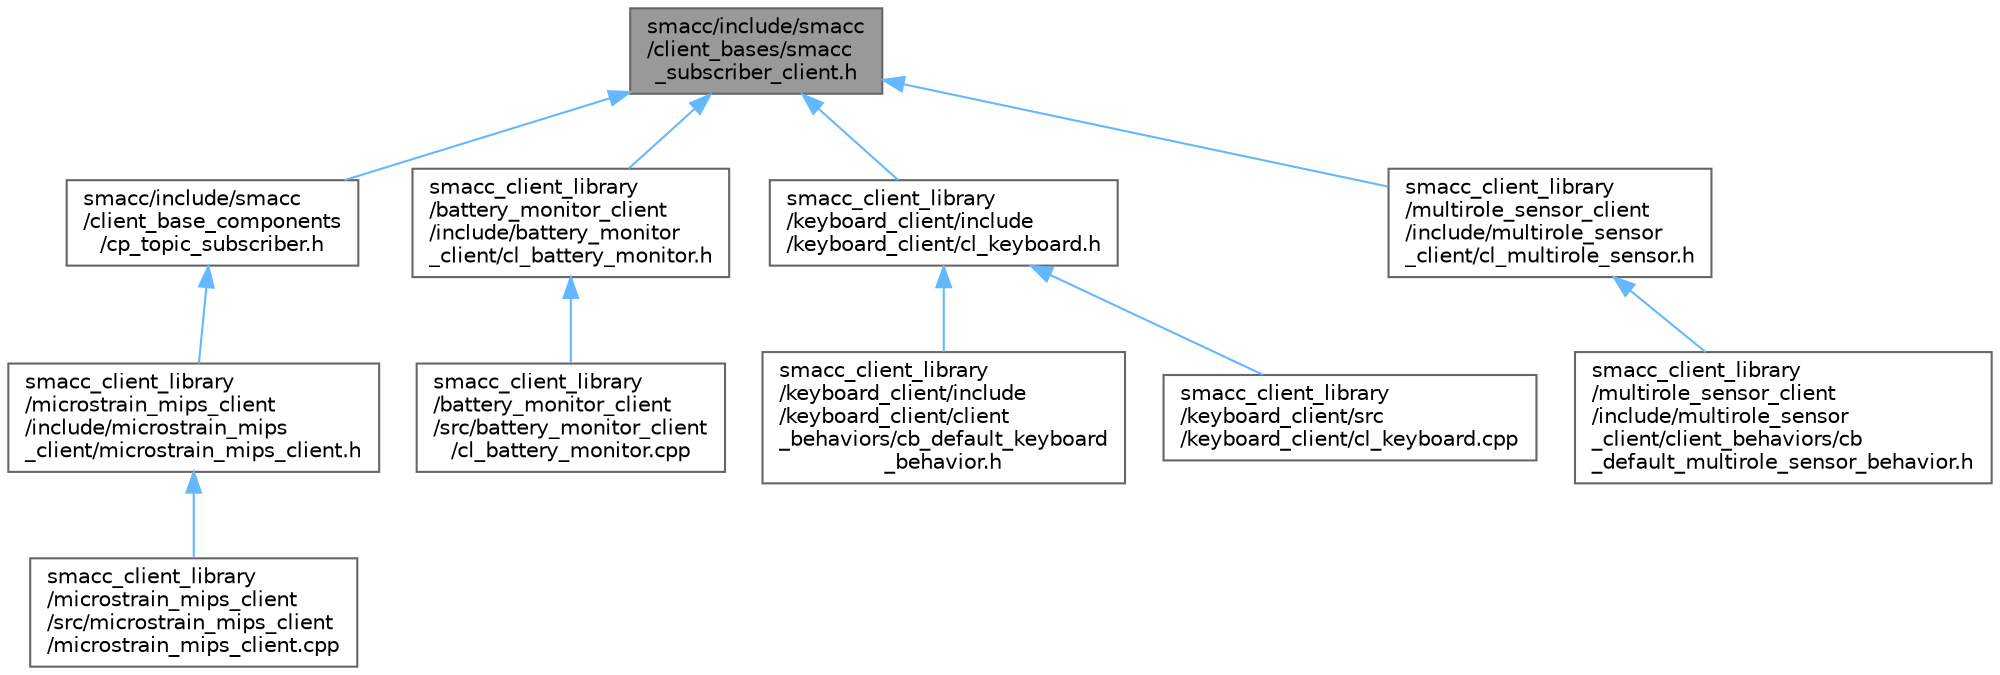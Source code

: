 digraph "smacc/include/smacc/client_bases/smacc_subscriber_client.h"
{
 // LATEX_PDF_SIZE
  bgcolor="transparent";
  edge [fontname=Helvetica,fontsize=10,labelfontname=Helvetica,labelfontsize=10];
  node [fontname=Helvetica,fontsize=10,shape=box,height=0.2,width=0.4];
  Node1 [label="smacc/include/smacc\l/client_bases/smacc\l_subscriber_client.h",height=0.2,width=0.4,color="gray40", fillcolor="grey60", style="filled", fontcolor="black",tooltip=" "];
  Node1 -> Node2 [dir="back",color="steelblue1",style="solid"];
  Node2 [label="smacc/include/smacc\l/client_base_components\l/cp_topic_subscriber.h",height=0.2,width=0.4,color="grey40", fillcolor="white", style="filled",URL="$cp__topic__subscriber_8h.html",tooltip=" "];
  Node2 -> Node3 [dir="back",color="steelblue1",style="solid"];
  Node3 [label="smacc_client_library\l/microstrain_mips_client\l/include/microstrain_mips\l_client/microstrain_mips_client.h",height=0.2,width=0.4,color="grey40", fillcolor="white", style="filled",URL="$microstrain__mips__client_8h.html",tooltip=" "];
  Node3 -> Node4 [dir="back",color="steelblue1",style="solid"];
  Node4 [label="smacc_client_library\l/microstrain_mips_client\l/src/microstrain_mips_client\l/microstrain_mips_client.cpp",height=0.2,width=0.4,color="grey40", fillcolor="white", style="filled",URL="$microstrain__mips__client_8cpp.html",tooltip=" "];
  Node1 -> Node5 [dir="back",color="steelblue1",style="solid"];
  Node5 [label="smacc_client_library\l/battery_monitor_client\l/include/battery_monitor\l_client/cl_battery_monitor.h",height=0.2,width=0.4,color="grey40", fillcolor="white", style="filled",URL="$cl__battery__monitor_8h.html",tooltip=" "];
  Node5 -> Node6 [dir="back",color="steelblue1",style="solid"];
  Node6 [label="smacc_client_library\l/battery_monitor_client\l/src/battery_monitor_client\l/cl_battery_monitor.cpp",height=0.2,width=0.4,color="grey40", fillcolor="white", style="filled",URL="$cl__battery__monitor_8cpp.html",tooltip=" "];
  Node1 -> Node7 [dir="back",color="steelblue1",style="solid"];
  Node7 [label="smacc_client_library\l/keyboard_client/include\l/keyboard_client/cl_keyboard.h",height=0.2,width=0.4,color="grey40", fillcolor="white", style="filled",URL="$cl__keyboard_8h.html",tooltip=" "];
  Node7 -> Node8 [dir="back",color="steelblue1",style="solid"];
  Node8 [label="smacc_client_library\l/keyboard_client/include\l/keyboard_client/client\l_behaviors/cb_default_keyboard\l_behavior.h",height=0.2,width=0.4,color="grey40", fillcolor="white", style="filled",URL="$cb__default__keyboard__behavior_8h.html",tooltip=" "];
  Node7 -> Node9 [dir="back",color="steelblue1",style="solid"];
  Node9 [label="smacc_client_library\l/keyboard_client/src\l/keyboard_client/cl_keyboard.cpp",height=0.2,width=0.4,color="grey40", fillcolor="white", style="filled",URL="$cl__keyboard_8cpp.html",tooltip=" "];
  Node1 -> Node10 [dir="back",color="steelblue1",style="solid"];
  Node10 [label="smacc_client_library\l/multirole_sensor_client\l/include/multirole_sensor\l_client/cl_multirole_sensor.h",height=0.2,width=0.4,color="grey40", fillcolor="white", style="filled",URL="$cl__multirole__sensor_8h.html",tooltip=" "];
  Node10 -> Node11 [dir="back",color="steelblue1",style="solid"];
  Node11 [label="smacc_client_library\l/multirole_sensor_client\l/include/multirole_sensor\l_client/client_behaviors/cb\l_default_multirole_sensor_behavior.h",height=0.2,width=0.4,color="grey40", fillcolor="white", style="filled",URL="$cb__default__multirole__sensor__behavior_8h.html",tooltip=" "];
}
